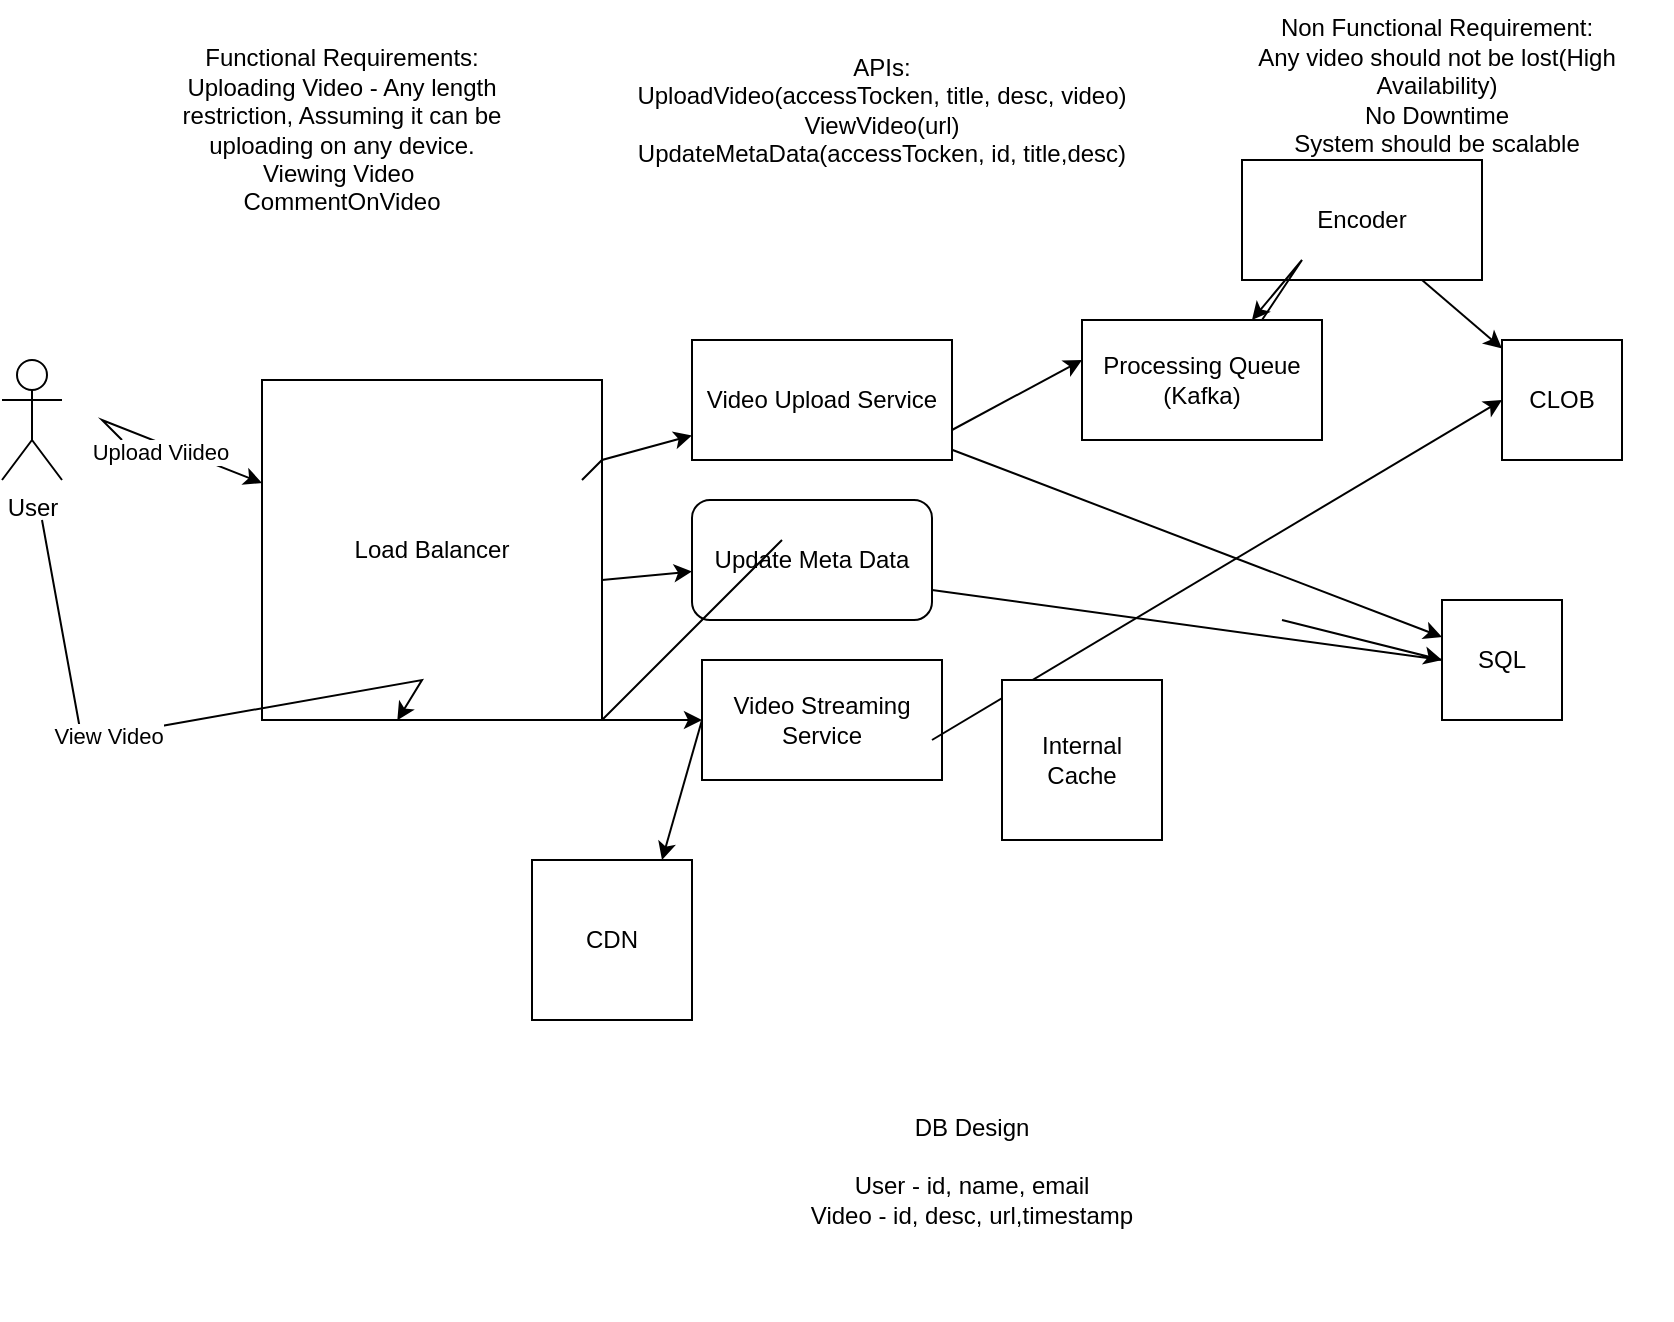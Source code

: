 <mxfile version="17.5.0" type="github">
  <diagram id="kTgUdrYgWQkBPPV-yw8G" name="Page-1">
    <mxGraphModel dx="1278" dy="547" grid="1" gridSize="10" guides="1" tooltips="1" connect="1" arrows="1" fold="1" page="1" pageScale="1" pageWidth="850" pageHeight="1100" math="0" shadow="0">
      <root>
        <mxCell id="0" />
        <mxCell id="1" parent="0" />
        <mxCell id="X0nQX0NtcSpZGy21PahY-2" value="Functional Requirements:&lt;br&gt;Uploading Video - Any length restriction, Assuming it can be uploading on any device.&lt;br&gt;Viewing Video&amp;nbsp;&lt;br&gt;CommentOnVideo" style="text;html=1;strokeColor=none;fillColor=none;align=center;verticalAlign=middle;whiteSpace=wrap;rounded=0;" vertex="1" parent="1">
          <mxGeometry x="90" y="30" width="180" height="130" as="geometry" />
        </mxCell>
        <mxCell id="X0nQX0NtcSpZGy21PahY-3" value="Non Functional Requirement:&lt;br&gt;Any video should not be lost(High Availability)&lt;br&gt;No Downtime&lt;br&gt;System should be scalable&lt;br&gt;&lt;br&gt;" style="text;html=1;strokeColor=none;fillColor=none;align=center;verticalAlign=middle;whiteSpace=wrap;rounded=0;" vertex="1" parent="1">
          <mxGeometry x="610" y="40" width="235" height="80" as="geometry" />
        </mxCell>
        <mxCell id="X0nQX0NtcSpZGy21PahY-4" value="APIs:&lt;br&gt;UploadVideo(accessTocken, title, desc, video)&lt;br&gt;ViewVideo(url)&lt;br&gt;UpdateMetaData(accessTocken, id, title,desc)" style="text;html=1;strokeColor=none;fillColor=none;align=center;verticalAlign=middle;whiteSpace=wrap;rounded=0;" vertex="1" parent="1">
          <mxGeometry x="320" y="40" width="260" height="90" as="geometry" />
        </mxCell>
        <mxCell id="X0nQX0NtcSpZGy21PahY-5" value="Video Upload Service" style="rounded=0;whiteSpace=wrap;html=1;" vertex="1" parent="1">
          <mxGeometry x="355" y="200" width="130" height="60" as="geometry" />
        </mxCell>
        <mxCell id="X0nQX0NtcSpZGy21PahY-6" value="Video Streaming Service&lt;br&gt;" style="rounded=0;whiteSpace=wrap;html=1;" vertex="1" parent="1">
          <mxGeometry x="360" y="360" width="120" height="60" as="geometry" />
        </mxCell>
        <mxCell id="X0nQX0NtcSpZGy21PahY-7" value="Update Meta Data" style="rounded=1;whiteSpace=wrap;html=1;" vertex="1" parent="1">
          <mxGeometry x="355" y="280" width="120" height="60" as="geometry" />
        </mxCell>
        <mxCell id="X0nQX0NtcSpZGy21PahY-8" value="User&lt;br&gt;" style="shape=umlActor;verticalLabelPosition=bottom;verticalAlign=top;html=1;outlineConnect=0;" vertex="1" parent="1">
          <mxGeometry x="10" y="210" width="30" height="60" as="geometry" />
        </mxCell>
        <mxCell id="X0nQX0NtcSpZGy21PahY-9" value="" style="endArrow=classic;html=1;rounded=0;" edge="1" parent="1" target="X0nQX0NtcSpZGy21PahY-11">
          <mxGeometry width="50" height="50" relative="1" as="geometry">
            <mxPoint x="70" y="250" as="sourcePoint" />
            <mxPoint x="270" y="240" as="targetPoint" />
            <Array as="points">
              <mxPoint x="60" y="240" />
            </Array>
          </mxGeometry>
        </mxCell>
        <mxCell id="X0nQX0NtcSpZGy21PahY-10" value="Upload Viideo&lt;br&gt;" style="edgeLabel;html=1;align=center;verticalAlign=middle;resizable=0;points=[];" vertex="1" connectable="0" parent="X0nQX0NtcSpZGy21PahY-9">
          <mxGeometry x="-0.058" y="-4" relative="1" as="geometry">
            <mxPoint as="offset" />
          </mxGeometry>
        </mxCell>
        <mxCell id="X0nQX0NtcSpZGy21PahY-11" value="Load Balancer&lt;br&gt;" style="whiteSpace=wrap;html=1;aspect=fixed;" vertex="1" parent="1">
          <mxGeometry x="140" y="220" width="170" height="170" as="geometry" />
        </mxCell>
        <mxCell id="X0nQX0NtcSpZGy21PahY-12" value="" style="endArrow=classic;html=1;rounded=0;" edge="1" parent="1" target="X0nQX0NtcSpZGy21PahY-5">
          <mxGeometry width="50" height="50" relative="1" as="geometry">
            <mxPoint x="300" y="270" as="sourcePoint" />
            <mxPoint x="450" y="180" as="targetPoint" />
            <Array as="points">
              <mxPoint x="310" y="260" />
            </Array>
          </mxGeometry>
        </mxCell>
        <mxCell id="X0nQX0NtcSpZGy21PahY-13" value="CLOB&lt;br&gt;" style="whiteSpace=wrap;html=1;aspect=fixed;" vertex="1" parent="1">
          <mxGeometry x="760" y="200" width="60" height="60" as="geometry" />
        </mxCell>
        <mxCell id="X0nQX0NtcSpZGy21PahY-14" value="SQL" style="whiteSpace=wrap;html=1;aspect=fixed;" vertex="1" parent="1">
          <mxGeometry x="730" y="330" width="60" height="60" as="geometry" />
        </mxCell>
        <mxCell id="X0nQX0NtcSpZGy21PahY-15" value="Processing Queue (Kafka)" style="rounded=0;whiteSpace=wrap;html=1;" vertex="1" parent="1">
          <mxGeometry x="550" y="190" width="120" height="60" as="geometry" />
        </mxCell>
        <mxCell id="X0nQX0NtcSpZGy21PahY-16" value="" style="endArrow=classic;html=1;rounded=0;exitX=1;exitY=0.75;exitDx=0;exitDy=0;" edge="1" parent="1" source="X0nQX0NtcSpZGy21PahY-5" target="X0nQX0NtcSpZGy21PahY-15">
          <mxGeometry width="50" height="50" relative="1" as="geometry">
            <mxPoint x="400" y="290" as="sourcePoint" />
            <mxPoint x="450" y="240" as="targetPoint" />
            <Array as="points">
              <mxPoint x="550" y="210" />
            </Array>
          </mxGeometry>
        </mxCell>
        <mxCell id="X0nQX0NtcSpZGy21PahY-17" value="Encoder" style="rounded=0;whiteSpace=wrap;html=1;" vertex="1" parent="1">
          <mxGeometry x="630" y="110" width="120" height="60" as="geometry" />
        </mxCell>
        <mxCell id="X0nQX0NtcSpZGy21PahY-18" value="" style="endArrow=classic;html=1;rounded=0;" edge="1" parent="1" target="X0nQX0NtcSpZGy21PahY-15">
          <mxGeometry width="50" height="50" relative="1" as="geometry">
            <mxPoint x="640" y="190" as="sourcePoint" />
            <mxPoint x="690" y="140" as="targetPoint" />
            <Array as="points">
              <mxPoint x="660" y="160" />
            </Array>
          </mxGeometry>
        </mxCell>
        <mxCell id="X0nQX0NtcSpZGy21PahY-19" value="" style="endArrow=classic;html=1;rounded=0;exitX=0.75;exitY=1;exitDx=0;exitDy=0;" edge="1" parent="1" source="X0nQX0NtcSpZGy21PahY-17" target="X0nQX0NtcSpZGy21PahY-13">
          <mxGeometry width="50" height="50" relative="1" as="geometry">
            <mxPoint x="720" y="190" as="sourcePoint" />
            <mxPoint x="770" y="140" as="targetPoint" />
          </mxGeometry>
        </mxCell>
        <mxCell id="X0nQX0NtcSpZGy21PahY-20" value="" style="endArrow=classic;html=1;rounded=0;" edge="1" parent="1" source="X0nQX0NtcSpZGy21PahY-5" target="X0nQX0NtcSpZGy21PahY-14">
          <mxGeometry width="50" height="50" relative="1" as="geometry">
            <mxPoint x="400" y="290" as="sourcePoint" />
            <mxPoint x="450" y="240" as="targetPoint" />
          </mxGeometry>
        </mxCell>
        <mxCell id="X0nQX0NtcSpZGy21PahY-21" value="" style="endArrow=classic;html=1;rounded=0;" edge="1" parent="1" target="X0nQX0NtcSpZGy21PahY-7">
          <mxGeometry width="50" height="50" relative="1" as="geometry">
            <mxPoint x="310" y="320" as="sourcePoint" />
            <mxPoint x="360" y="270" as="targetPoint" />
          </mxGeometry>
        </mxCell>
        <mxCell id="X0nQX0NtcSpZGy21PahY-22" value="" style="endArrow=classic;html=1;rounded=0;exitX=1;exitY=0.75;exitDx=0;exitDy=0;" edge="1" parent="1" source="X0nQX0NtcSpZGy21PahY-7">
          <mxGeometry width="50" height="50" relative="1" as="geometry">
            <mxPoint x="400" y="290" as="sourcePoint" />
            <mxPoint x="730" y="360" as="targetPoint" />
            <Array as="points">
              <mxPoint x="730" y="360" />
              <mxPoint x="650" y="340" />
            </Array>
          </mxGeometry>
        </mxCell>
        <mxCell id="X0nQX0NtcSpZGy21PahY-23" value="" style="endArrow=classic;html=1;rounded=0;entryX=0.398;entryY=1.001;entryDx=0;entryDy=0;entryPerimeter=0;" edge="1" parent="1" target="X0nQX0NtcSpZGy21PahY-11">
          <mxGeometry width="50" height="50" relative="1" as="geometry">
            <mxPoint x="30" y="290" as="sourcePoint" />
            <mxPoint x="90" y="460" as="targetPoint" />
            <Array as="points">
              <mxPoint x="50" y="400" />
              <mxPoint x="220" y="370" />
            </Array>
          </mxGeometry>
        </mxCell>
        <mxCell id="X0nQX0NtcSpZGy21PahY-24" value="View Video" style="edgeLabel;html=1;align=center;verticalAlign=middle;resizable=0;points=[];" vertex="1" connectable="0" parent="X0nQX0NtcSpZGy21PahY-23">
          <mxGeometry x="-0.192" relative="1" as="geometry">
            <mxPoint as="offset" />
          </mxGeometry>
        </mxCell>
        <mxCell id="X0nQX0NtcSpZGy21PahY-25" value="" style="endArrow=classic;html=1;rounded=0;" edge="1" parent="1" target="X0nQX0NtcSpZGy21PahY-6">
          <mxGeometry width="50" height="50" relative="1" as="geometry">
            <mxPoint x="400" y="300" as="sourcePoint" />
            <mxPoint x="450" y="250" as="targetPoint" />
            <Array as="points">
              <mxPoint x="310" y="390" />
            </Array>
          </mxGeometry>
        </mxCell>
        <mxCell id="X0nQX0NtcSpZGy21PahY-28" value="" style="endArrow=classic;html=1;rounded=0;entryX=0;entryY=0.5;entryDx=0;entryDy=0;" edge="1" parent="1" target="X0nQX0NtcSpZGy21PahY-13">
          <mxGeometry width="50" height="50" relative="1" as="geometry">
            <mxPoint x="475" y="400" as="sourcePoint" />
            <mxPoint x="525" y="350" as="targetPoint" />
          </mxGeometry>
        </mxCell>
        <mxCell id="X0nQX0NtcSpZGy21PahY-29" value="Internal Cache&lt;br&gt;" style="whiteSpace=wrap;html=1;aspect=fixed;" vertex="1" parent="1">
          <mxGeometry x="510" y="370" width="80" height="80" as="geometry" />
        </mxCell>
        <mxCell id="X0nQX0NtcSpZGy21PahY-30" value="CDN" style="whiteSpace=wrap;html=1;aspect=fixed;" vertex="1" parent="1">
          <mxGeometry x="275" y="460" width="80" height="80" as="geometry" />
        </mxCell>
        <mxCell id="X0nQX0NtcSpZGy21PahY-32" value="" style="endArrow=classic;html=1;rounded=0;exitX=0;exitY=0.5;exitDx=0;exitDy=0;" edge="1" parent="1" source="X0nQX0NtcSpZGy21PahY-6" target="X0nQX0NtcSpZGy21PahY-30">
          <mxGeometry width="50" height="50" relative="1" as="geometry">
            <mxPoint x="330" y="470" as="sourcePoint" />
            <mxPoint x="380" y="420" as="targetPoint" />
            <Array as="points">
              <mxPoint x="340" y="460" />
            </Array>
          </mxGeometry>
        </mxCell>
        <mxCell id="X0nQX0NtcSpZGy21PahY-33" value="DB Design&lt;br&gt;&lt;br&gt;User - id, name, email&lt;br&gt;Video - id, desc, url,timestamp&lt;br&gt;&lt;br&gt;&lt;br&gt;" style="text;html=1;strokeColor=none;fillColor=none;align=center;verticalAlign=middle;whiteSpace=wrap;rounded=0;" vertex="1" parent="1">
          <mxGeometry x="300" y="570" width="390" height="120" as="geometry" />
        </mxCell>
      </root>
    </mxGraphModel>
  </diagram>
</mxfile>
